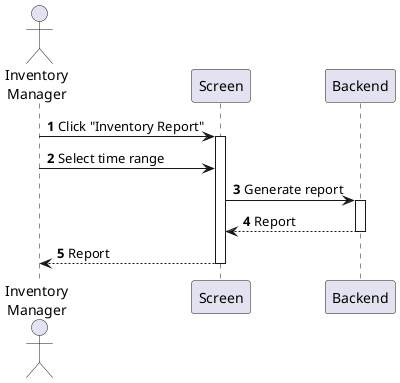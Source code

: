 @startuml inventory-generate-report
autonumber

actor "Inventory\nManager" as a
participant Screen as f
participant Backend as b

a -> f : Click "Inventory Report"
activate f
a -> f : Select time range
f -> b : Generate report
activate b
return Report
return Report
@enduml